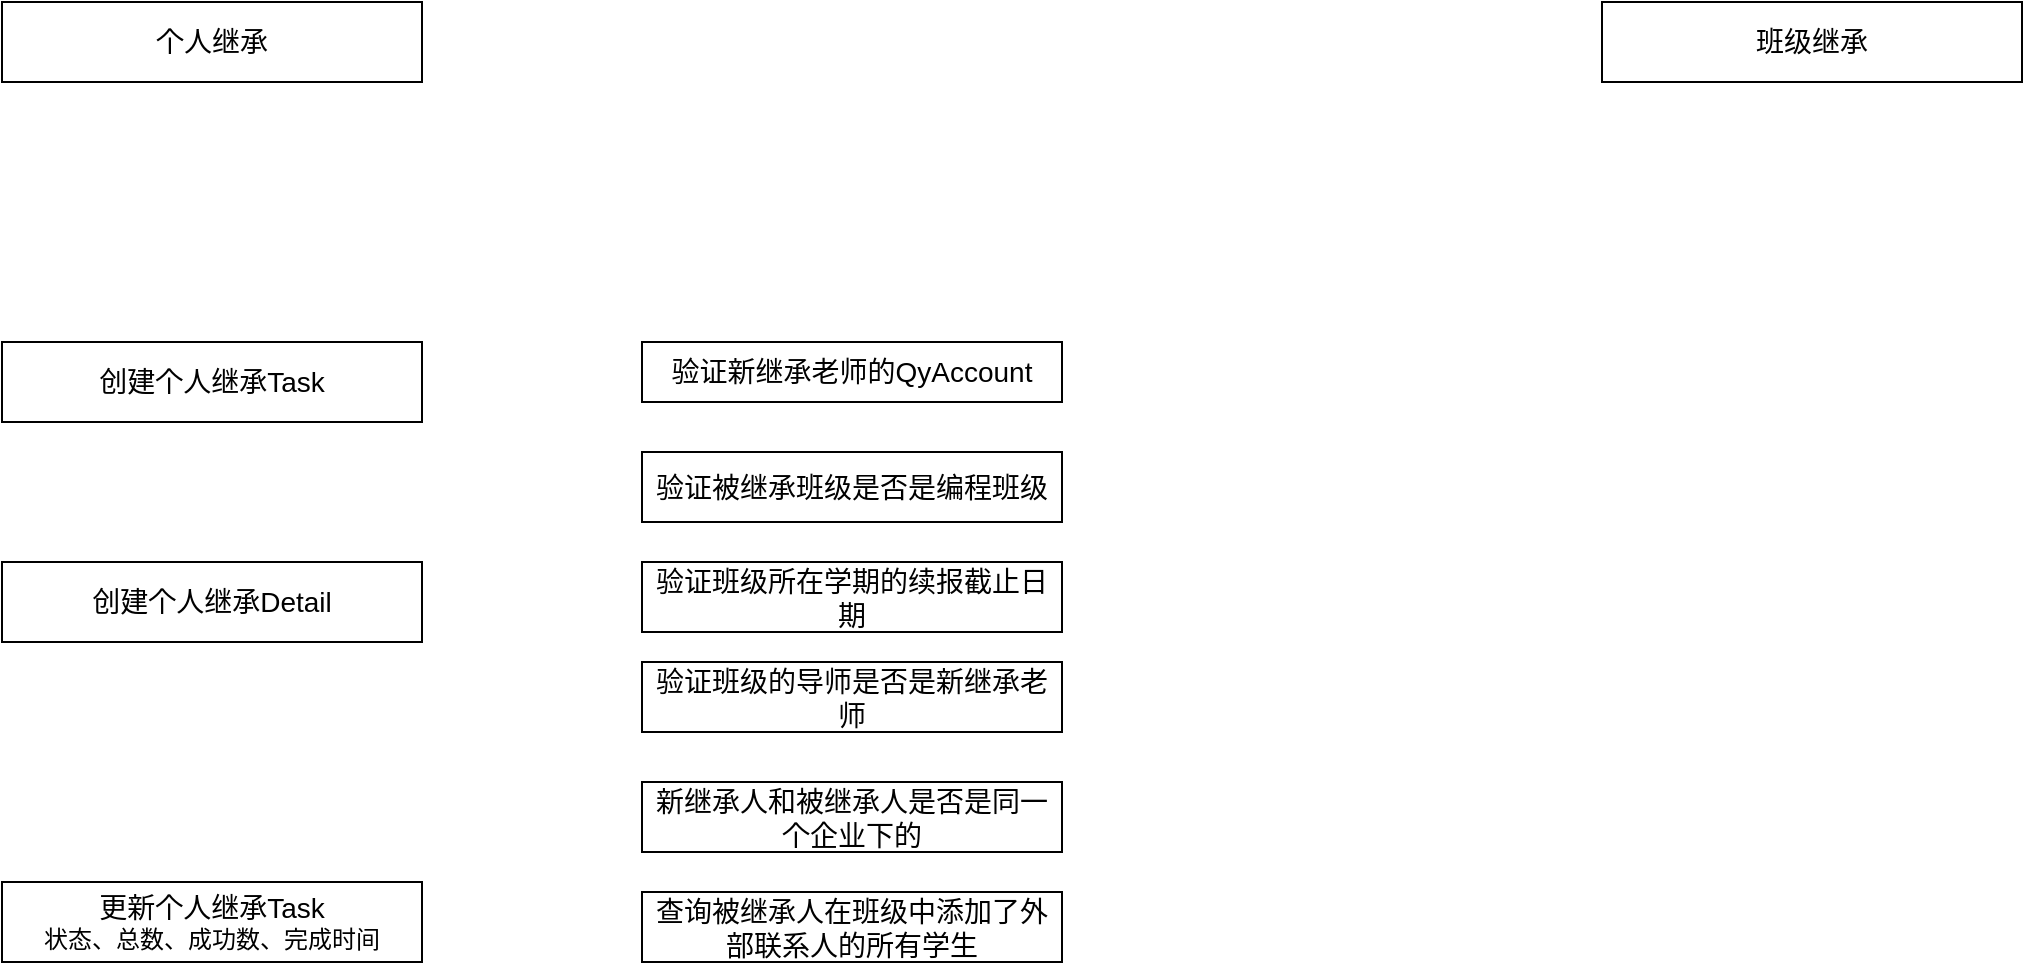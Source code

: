 <mxfile version="21.2.9" type="github">
  <diagram name="第 1 页" id="6QTdDbbby9hBhbXDuzH0">
    <mxGraphModel dx="1050" dy="549" grid="1" gridSize="10" guides="1" tooltips="1" connect="1" arrows="1" fold="1" page="1" pageScale="1" pageWidth="827" pageHeight="1169" math="0" shadow="0">
      <root>
        <mxCell id="0" />
        <mxCell id="1" parent="0" />
        <mxCell id="KNulvRZDuFxL6O2CCtK7-1" value="&lt;font style=&quot;font-size: 14px;&quot;&gt;个人继承&lt;/font&gt;" style="rounded=0;whiteSpace=wrap;html=1;" parent="1" vertex="1">
          <mxGeometry x="120" y="330" width="210" height="40" as="geometry" />
        </mxCell>
        <mxCell id="KNulvRZDuFxL6O2CCtK7-2" value="&lt;font style=&quot;font-size: 14px;&quot;&gt;班级继承&lt;/font&gt;" style="rounded=0;whiteSpace=wrap;html=1;" parent="1" vertex="1">
          <mxGeometry x="920" y="330" width="210" height="40" as="geometry" />
        </mxCell>
        <mxCell id="uP4g5u_dgolckrsyKdg8-1" value="&lt;font style=&quot;font-size: 14px;&quot;&gt;创建个人继承Task&lt;/font&gt;" style="rounded=0;whiteSpace=wrap;html=1;" vertex="1" parent="1">
          <mxGeometry x="120" y="500" width="210" height="40" as="geometry" />
        </mxCell>
        <mxCell id="uP4g5u_dgolckrsyKdg8-2" value="&lt;font style=&quot;font-size: 14px;&quot;&gt;创建个人继承Detail&lt;/font&gt;" style="rounded=0;whiteSpace=wrap;html=1;" vertex="1" parent="1">
          <mxGeometry x="120" y="610" width="210" height="40" as="geometry" />
        </mxCell>
        <mxCell id="uP4g5u_dgolckrsyKdg8-3" value="&lt;font style=&quot;&quot;&gt;&lt;span style=&quot;font-size: 14px;&quot;&gt;更新个人继承Task&lt;/span&gt;&lt;br&gt;&lt;font style=&quot;font-size: 12px;&quot;&gt;状态、总数、成功数、完成时间&lt;/font&gt;&lt;br&gt;&lt;/font&gt;" style="rounded=0;whiteSpace=wrap;html=1;" vertex="1" parent="1">
          <mxGeometry x="120" y="770" width="210" height="40" as="geometry" />
        </mxCell>
        <mxCell id="uP4g5u_dgolckrsyKdg8-4" value="&lt;font style=&quot;font-size: 14px;&quot;&gt;验证新继承老师的QyAccount&lt;/font&gt;" style="rounded=0;whiteSpace=wrap;html=1;" vertex="1" parent="1">
          <mxGeometry x="440" y="500" width="210" height="30" as="geometry" />
        </mxCell>
        <mxCell id="uP4g5u_dgolckrsyKdg8-5" value="&lt;font style=&quot;font-size: 14px;&quot;&gt;验证被继承班级是否是编程班级&lt;/font&gt;" style="rounded=0;whiteSpace=wrap;html=1;" vertex="1" parent="1">
          <mxGeometry x="440" y="555" width="210" height="35" as="geometry" />
        </mxCell>
        <mxCell id="uP4g5u_dgolckrsyKdg8-6" value="&lt;font style=&quot;font-size: 14px;&quot;&gt;验证班级所在学期的续报截止日期&lt;/font&gt;" style="rounded=0;whiteSpace=wrap;html=1;" vertex="1" parent="1">
          <mxGeometry x="440" y="610" width="210" height="35" as="geometry" />
        </mxCell>
        <mxCell id="uP4g5u_dgolckrsyKdg8-7" value="&lt;font style=&quot;font-size: 14px;&quot;&gt;验证班级的导师是否是新继承老师&lt;/font&gt;" style="rounded=0;whiteSpace=wrap;html=1;" vertex="1" parent="1">
          <mxGeometry x="440" y="660" width="210" height="35" as="geometry" />
        </mxCell>
        <mxCell id="uP4g5u_dgolckrsyKdg8-8" value="&lt;font style=&quot;font-size: 14px;&quot;&gt;查询被继承人在班级中添加了外部联系人的所有学生&lt;/font&gt;" style="rounded=0;whiteSpace=wrap;html=1;" vertex="1" parent="1">
          <mxGeometry x="440" y="775" width="210" height="35" as="geometry" />
        </mxCell>
        <mxCell id="uP4g5u_dgolckrsyKdg8-9" value="&lt;font style=&quot;font-size: 14px;&quot;&gt;新继承人和被继承人是否是同一个企业下的&lt;/font&gt;" style="rounded=0;whiteSpace=wrap;html=1;" vertex="1" parent="1">
          <mxGeometry x="440" y="720" width="210" height="35" as="geometry" />
        </mxCell>
      </root>
    </mxGraphModel>
  </diagram>
</mxfile>
